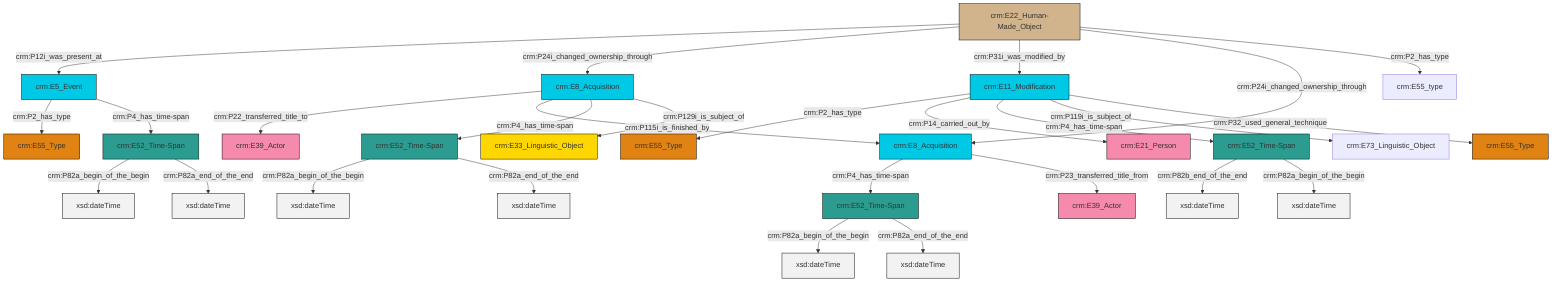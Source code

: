 graph TD
classDef Literal fill:#f2f2f2,stroke:#000000;
classDef CRM_Entity fill:#FFFFFF,stroke:#000000;
classDef Temporal_Entity fill:#00C9E6, stroke:#000000;
classDef Type fill:#E18312, stroke:#000000;
classDef Time-Span fill:#2C9C91, stroke:#000000;
classDef Appellation fill:#FFEB7F, stroke:#000000;
classDef Place fill:#008836, stroke:#000000;
classDef Persistent_Item fill:#B266B2, stroke:#000000;
classDef Conceptual_Object fill:#FFD700, stroke:#000000;
classDef Physical_Thing fill:#D2B48C, stroke:#000000;
classDef Actor fill:#f58aad, stroke:#000000;
classDef PC_Classes fill:#4ce600, stroke:#000000;
classDef Multi fill:#cccccc,stroke:#000000;

0["crm:E52_Time-Span"]:::Time-Span -->|crm:P82b_end_of_the_end| 1[xsd:dateTime]:::Literal
2["crm:E8_Acquisition"]:::Temporal_Entity -->|crm:P4_has_time-span| 3["crm:E52_Time-Span"]:::Time-Span
6["crm:E11_Modification"]:::Temporal_Entity -->|crm:P2_has_type| 7["crm:E55_Type"]:::Type
8["crm:E52_Time-Span"]:::Time-Span -->|crm:P82a_begin_of_the_begin| 9[xsd:dateTime]:::Literal
8["crm:E52_Time-Span"]:::Time-Span -->|crm:P82a_end_of_the_end| 10[xsd:dateTime]:::Literal
11["crm:E22_Human-Made_Object"]:::Physical_Thing -->|crm:P12i_was_present_at| 12["crm:E5_Event"]:::Temporal_Entity
3["crm:E52_Time-Span"]:::Time-Span -->|crm:P82a_begin_of_the_begin| 13[xsd:dateTime]:::Literal
3["crm:E52_Time-Span"]:::Time-Span -->|crm:P82a_end_of_the_end| 14[xsd:dateTime]:::Literal
11["crm:E22_Human-Made_Object"]:::Physical_Thing -->|crm:P24i_changed_ownership_through| 15["crm:E8_Acquisition"]:::Temporal_Entity
15["crm:E8_Acquisition"]:::Temporal_Entity -->|crm:P22_transferred_title_to| 16["crm:E39_Actor"]:::Actor
15["crm:E8_Acquisition"]:::Temporal_Entity -->|crm:P115i_is_finished_by| 2["crm:E8_Acquisition"]:::Temporal_Entity
12["crm:E5_Event"]:::Temporal_Entity -->|crm:P2_has_type| 22["crm:E55_Type"]:::Type
11["crm:E22_Human-Made_Object"]:::Physical_Thing -->|crm:P31i_was_modified_by| 6["crm:E11_Modification"]:::Temporal_Entity
12["crm:E5_Event"]:::Temporal_Entity -->|crm:P4_has_time-span| 8["crm:E52_Time-Span"]:::Time-Span
2["crm:E8_Acquisition"]:::Temporal_Entity -->|crm:P23_transferred_title_from| 23["crm:E39_Actor"]:::Actor
15["crm:E8_Acquisition"]:::Temporal_Entity -->|crm:P4_has_time-span| 34["crm:E52_Time-Span"]:::Time-Span
6["crm:E11_Modification"]:::Temporal_Entity -->|crm:P14_carried_out_by| 35["crm:E21_Person"]:::Actor
6["crm:E11_Modification"]:::Temporal_Entity -->|crm:P4_has_time-span| 0["crm:E52_Time-Span"]:::Time-Span
0["crm:E52_Time-Span"]:::Time-Span -->|crm:P82a_begin_of_the_begin| 36[xsd:dateTime]:::Literal
6["crm:E11_Modification"]:::Temporal_Entity -->|crm:P119i_is_subject_of| 27["crm:E73_Linguistic_Object"]:::Default
11["crm:E22_Human-Made_Object"]:::Physical_Thing -->|crm:P24i_changed_ownership_through| 2["crm:E8_Acquisition"]:::Temporal_Entity
34["crm:E52_Time-Span"]:::Time-Span -->|crm:P82a_begin_of_the_begin| 41[xsd:dateTime]:::Literal
6["crm:E11_Modification"]:::Temporal_Entity -->|crm:P32_used_general_technique| 31["crm:E55_Type"]:::Type
34["crm:E52_Time-Span"]:::Time-Span -->|crm:P82a_end_of_the_end| 42[xsd:dateTime]:::Literal
15["crm:E8_Acquisition"]:::Temporal_Entity -->|crm:P129i_is_subject_of| 4["crm:E33_Linguistic_Object"]:::Conceptual_Object
11["crm:E22_Human-Made_Object"]:::Physical_Thing -->|crm:P2_has_type| 29["crm:E55_type"]:::Default